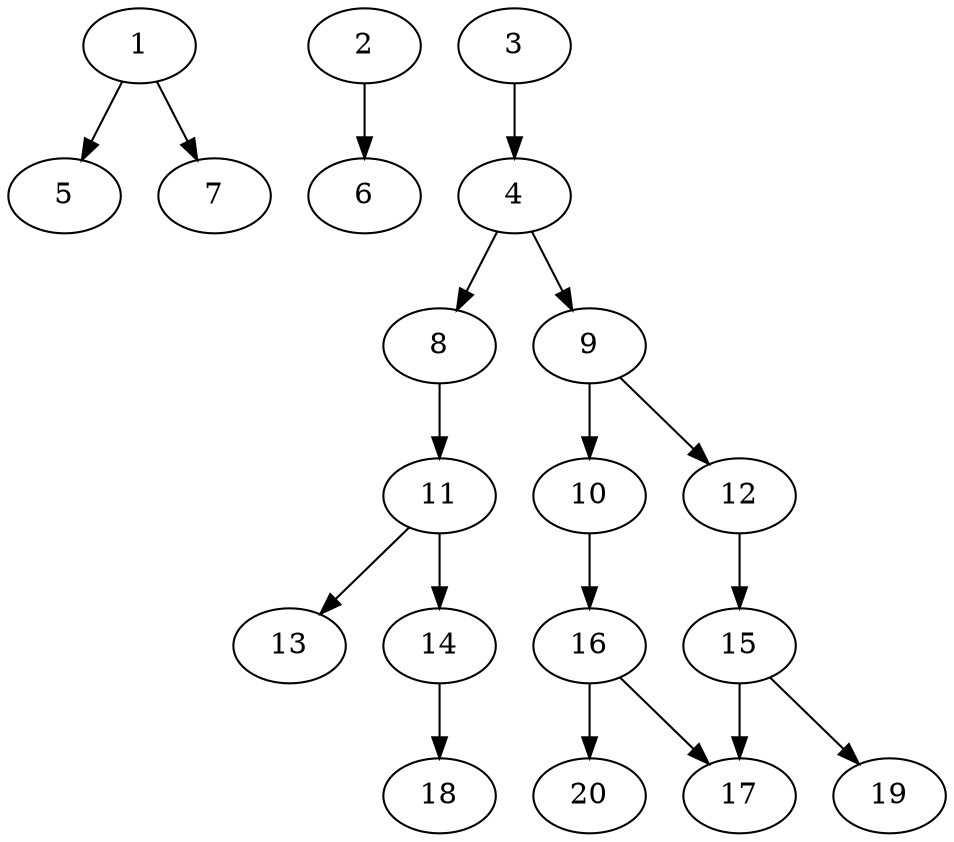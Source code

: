 // DAG (tier=1-easy, mode=data, n=20, ccr=0.311, fat=0.487, density=0.270, regular=0.655, jump=0.019, mindata=1048576, maxdata=8388608)
// DAG automatically generated by daggen at Sun Aug 24 16:33:33 2025
// /home/ermia/Project/Environments/daggen/bin/daggen --dot --ccr 0.311 --fat 0.487 --regular 0.655 --density 0.270 --jump 0.019 --mindata 1048576 --maxdata 8388608 -n 20 
digraph G {
  1 [size="900792275650932864", alpha="0.05", expect_size="450396137825466432"]
  1 -> 5 [size ="477538497331200"]
  1 -> 7 [size ="477538497331200"]
  2 [size="445771988562090880", alpha="0.19", expect_size="222885994281045440"]
  2 -> 6 [size ="160343074537472"]
  3 [size="2623278351856029", alpha="0.14", expect_size="1311639175928014"]
  3 -> 4 [size ="43035446476800"]
  4 [size="210911780891921481728", alpha="0.04", expect_size="105455890445960740864"]
  4 -> 8 [size ="283459192881152"]
  4 -> 9 [size ="283459192881152"]
  5 [size="28817430732934742016", alpha="0.01", expect_size="14408715366467371008"]
  6 [size="750091739025655040", alpha="0.09", expect_size="375045869512827520"]
  7 [size="328614134093505888256", alpha="0.16", expect_size="164307067046752944128"]
  8 [size="132613549125009408000", alpha="0.09", expect_size="66306774562504704000"]
  8 -> 11 [size ="208040833843200"]
  9 [size="94735604519771648", alpha="0.02", expect_size="47367802259885824"]
  9 -> 10 [size ="246245272584192"]
  9 -> 12 [size ="246245272584192"]
  10 [size="1026270509586447232", alpha="0.03", expect_size="513135254793223616"]
  10 -> 16 [size ="554188220137472"]
  11 [size="256985271868362080", alpha="0.04", expect_size="128492635934181040"]
  11 -> 13 [size ="190465232076800"]
  11 -> 14 [size ="190465232076800"]
  12 [size="2058470599200380", alpha="0.17", expect_size="1029235299600190"]
  12 -> 15 [size ="211649017413632"]
  13 [size="10420113182596005888", alpha="0.19", expect_size="5210056591298002944"]
  14 [size="72444125966619377664", alpha="0.04", expect_size="36222062983309688832"]
  14 -> 18 [size ="139024744316928"]
  15 [size="53884305039293808", alpha="0.13", expect_size="26942152519646904"]
  15 -> 17 [size ="30378580508672"]
  15 -> 19 [size ="30378580508672"]
  16 [size="469848748485389504", alpha="0.05", expect_size="234924374242694752"]
  16 -> 17 [size ="260723179520000"]
  16 -> 20 [size ="260723179520000"]
  17 [size="12569837579590482", alpha="0.12", expect_size="6284918789795241"]
  18 [size="69807500680247640064", alpha="0.19", expect_size="34903750340123820032"]
  19 [size="288794295022911488000", alpha="0.06", expect_size="144397147511455744000"]
  20 [size="9997923837436518", alpha="0.16", expect_size="4998961918718259"]
}